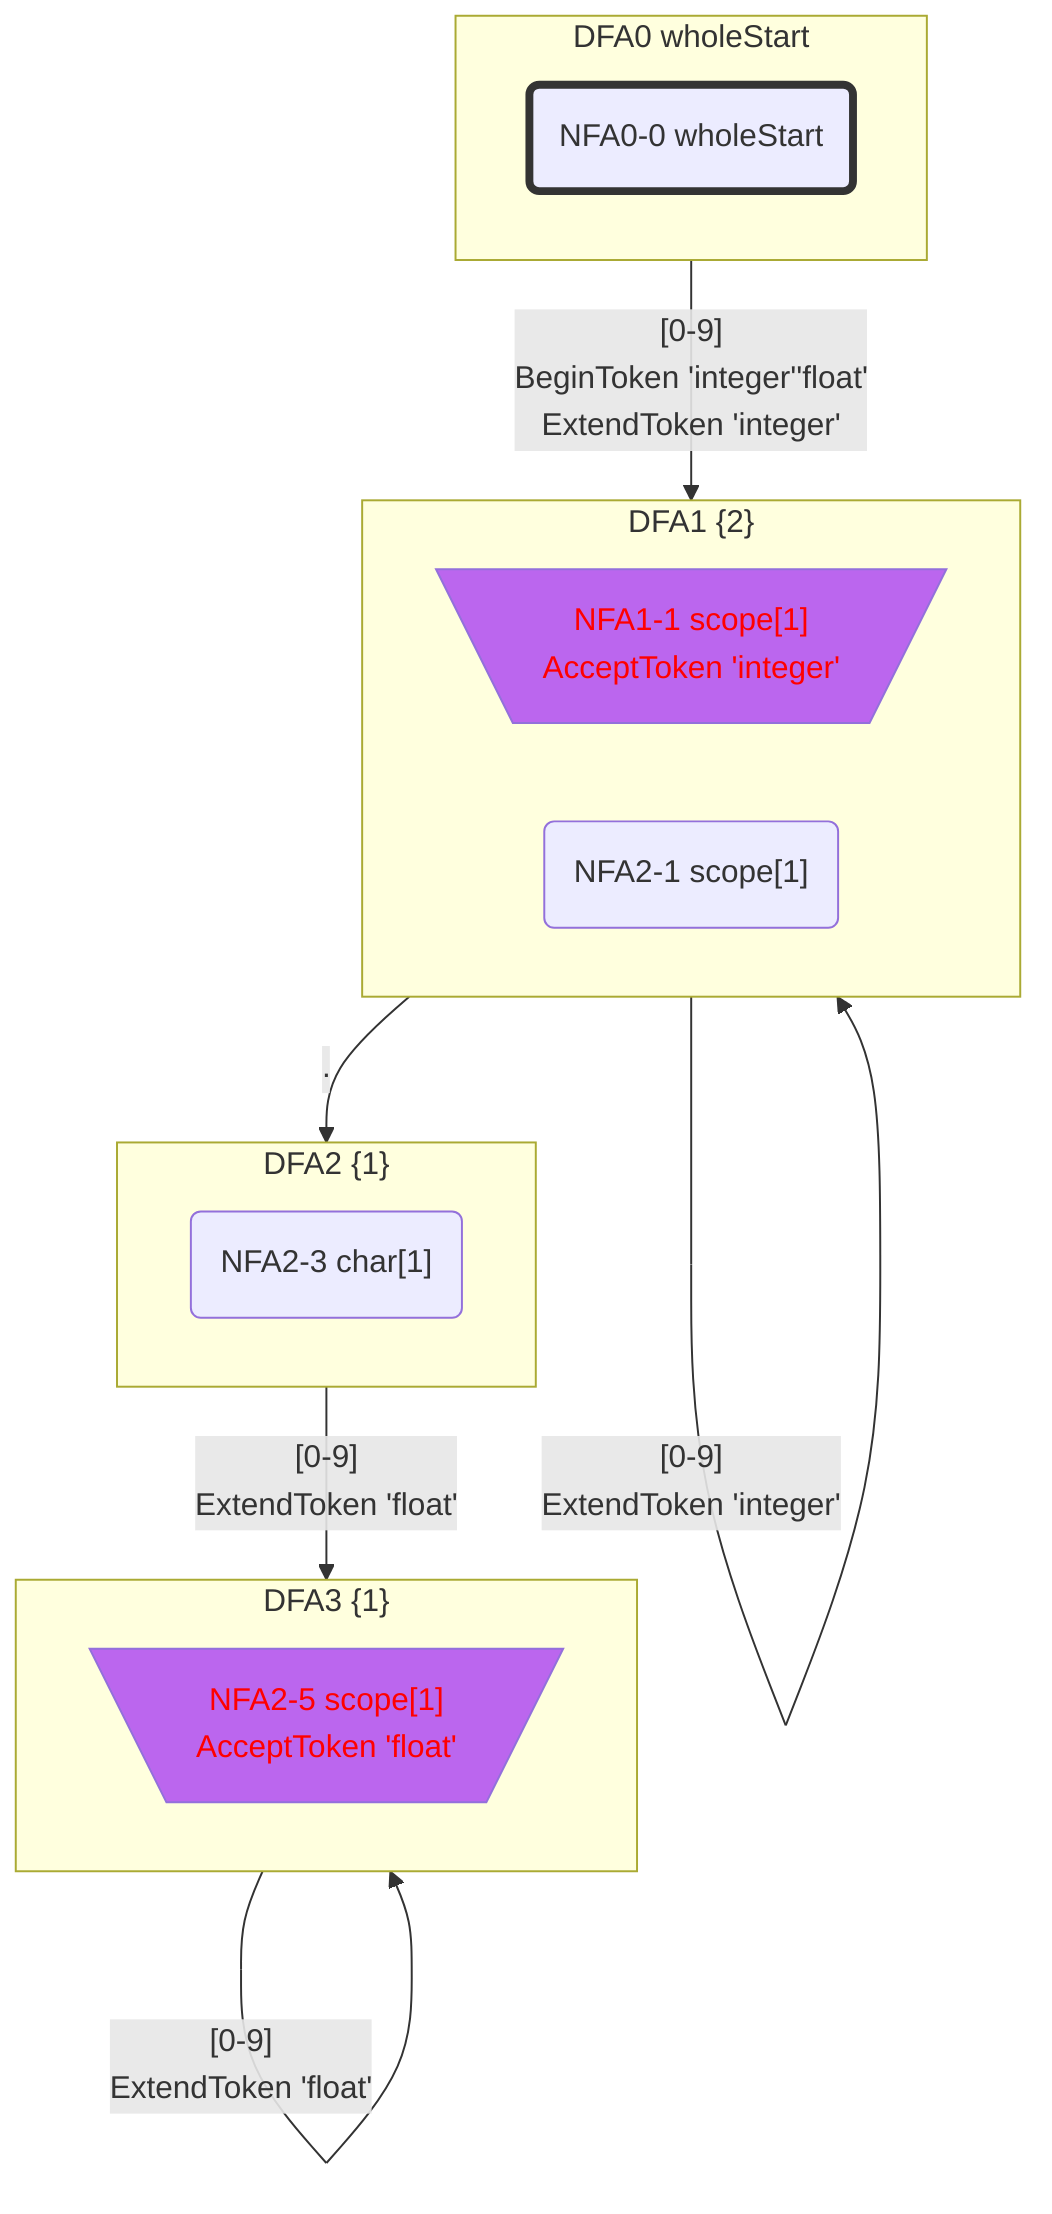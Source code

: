 flowchart
classDef c0001 color:#FF0000;
classDef c0010 stroke-dasharray: 10 10;
classDef c0011 stroke-dasharray: 10 10,color:#FF0000;
classDef c0100 fill:#BB66EE;
classDef c0101 fill:#BB66EE,color:#FF0000;
classDef c0110 fill:#BB66EE,stroke-dasharray: 10 10;
classDef c0111 fill:#BB66EE,stroke-dasharray: 10 10,color:#FF0000;
classDef c1000 stroke:#333,stroke-width:4px;
classDef c1001 stroke:#333,stroke-width:4px,color:#FF0000;
classDef c1010 stroke:#333,stroke-width:4px,stroke-dasharray: 10 10;
classDef c1011 stroke:#333,stroke-width:4px,stroke-dasharray: 10 10,color:#FF0000;
classDef c1100 stroke:#333,stroke-width:4px,fill:#BB66EE;
classDef c1101 stroke:#333,stroke-width:4px,fill:#BB66EE,color:#FF0000;
classDef c1110 stroke:#333,stroke-width:4px,fill:#BB66EE,stroke-dasharray: 10 10;
classDef c1111 stroke:#333,stroke-width:4px,fill:#BB66EE,stroke-dasharray: 10 10,color:#FF0000;
subgraph DFA0_-719760743["DFA0 wholeStart"]
NFA0_0_2916945_0("NFA0-0 wholeStart")
class NFA0_0_2916945_0 c1000;
end
class DFA0_-719760743 c1000;
subgraph DFA1_-1749208652["DFA1 {2}"]
NFA1_1_22693726_1[\"NFA1-1 scope[1]
AcceptToken 'integer'"/]
class NFA1_1_22693726_1 c0101;
NFA2_1_26252507_2("NFA2-1 scope[1]")
end
class DFA1_-1749208652 c0101;
subgraph DFA2_-646656898["DFA2 {1}"]
NFA2_3_34945973_3("NFA2-3 char[1]")
end
subgraph DFA3_-496823011["DFA3 {1}"]
NFA2_5_46078304_4[\"NFA2-5 scope[1]
AcceptToken 'float'"/]
class NFA2_5_46078304_4 c0101;
end
class DFA3_-496823011 c0101;
DFA0_-719760743 -->|"[0-9]
BeginToken 'integer''float'
ExtendToken 'integer'"|DFA1_-1749208652
DFA1_-1749208652 -->|"[0-9]
ExtendToken 'integer'"|DFA1_-1749208652
DFA1_-1749208652 -->|"."|DFA2_-646656898
DFA2_-646656898 -->|"[0-9]
ExtendToken 'float'"|DFA3_-496823011
DFA3_-496823011 -->|"[0-9]
ExtendToken 'float'"|DFA3_-496823011